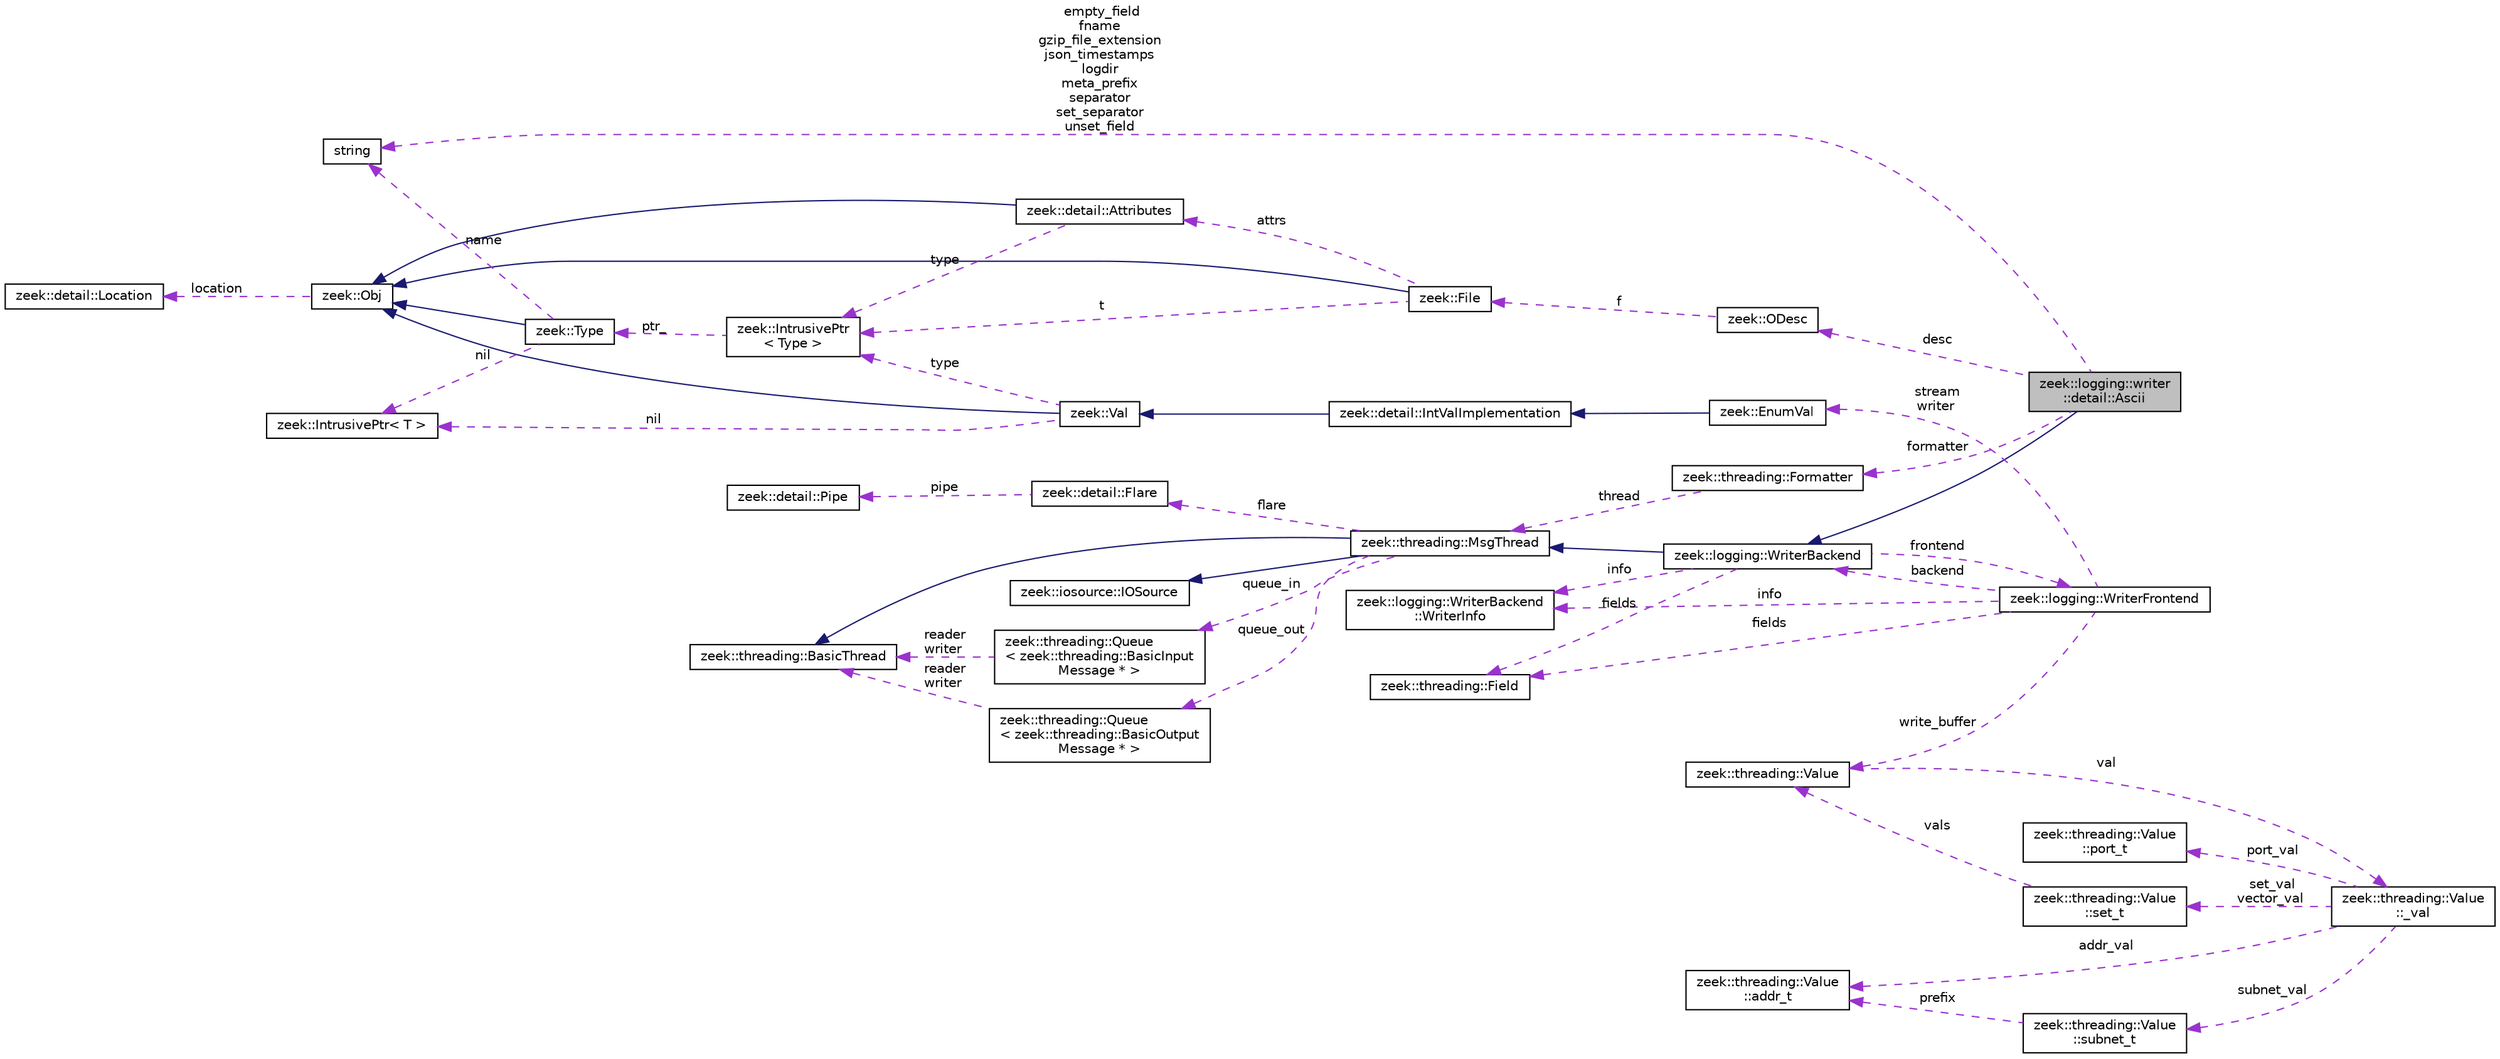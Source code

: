 digraph "zeek::logging::writer::detail::Ascii"
{
 // LATEX_PDF_SIZE
  edge [fontname="Helvetica",fontsize="10",labelfontname="Helvetica",labelfontsize="10"];
  node [fontname="Helvetica",fontsize="10",shape=record];
  rankdir="LR";
  Node1 [label="zeek::logging::writer\l::detail::Ascii",height=0.2,width=0.4,color="black", fillcolor="grey75", style="filled", fontcolor="black",tooltip=" "];
  Node2 -> Node1 [dir="back",color="midnightblue",fontsize="10",style="solid",fontname="Helvetica"];
  Node2 [label="zeek::logging::WriterBackend",height=0.2,width=0.4,color="black", fillcolor="white", style="filled",URL="$dd/d30/classzeek_1_1logging_1_1WriterBackend.html",tooltip=" "];
  Node3 -> Node2 [dir="back",color="midnightblue",fontsize="10",style="solid",fontname="Helvetica"];
  Node3 [label="zeek::threading::MsgThread",height=0.2,width=0.4,color="black", fillcolor="white", style="filled",URL="$d8/d7d/classzeek_1_1threading_1_1MsgThread.html",tooltip=" "];
  Node4 -> Node3 [dir="back",color="midnightblue",fontsize="10",style="solid",fontname="Helvetica"];
  Node4 [label="zeek::threading::BasicThread",height=0.2,width=0.4,color="black", fillcolor="white", style="filled",URL="$d3/dd9/classzeek_1_1threading_1_1BasicThread.html",tooltip=" "];
  Node5 -> Node3 [dir="back",color="midnightblue",fontsize="10",style="solid",fontname="Helvetica"];
  Node5 [label="zeek::iosource::IOSource",height=0.2,width=0.4,color="black", fillcolor="white", style="filled",URL="$da/dea/classzeek_1_1iosource_1_1IOSource.html",tooltip=" "];
  Node6 -> Node3 [dir="back",color="darkorchid3",fontsize="10",style="dashed",label=" queue_in" ,fontname="Helvetica"];
  Node6 [label="zeek::threading::Queue\l\< zeek::threading::BasicInput\lMessage * \>",height=0.2,width=0.4,color="black", fillcolor="white", style="filled",URL="$dd/dd1/classzeek_1_1threading_1_1Queue.html",tooltip=" "];
  Node4 -> Node6 [dir="back",color="darkorchid3",fontsize="10",style="dashed",label=" reader\nwriter" ,fontname="Helvetica"];
  Node7 -> Node3 [dir="back",color="darkorchid3",fontsize="10",style="dashed",label=" queue_out" ,fontname="Helvetica"];
  Node7 [label="zeek::threading::Queue\l\< zeek::threading::BasicOutput\lMessage * \>",height=0.2,width=0.4,color="black", fillcolor="white", style="filled",URL="$dd/dd1/classzeek_1_1threading_1_1Queue.html",tooltip=" "];
  Node4 -> Node7 [dir="back",color="darkorchid3",fontsize="10",style="dashed",label=" reader\nwriter" ,fontname="Helvetica"];
  Node8 -> Node3 [dir="back",color="darkorchid3",fontsize="10",style="dashed",label=" flare" ,fontname="Helvetica"];
  Node8 [label="zeek::detail::Flare",height=0.2,width=0.4,color="black", fillcolor="white", style="filled",URL="$d5/dce/classzeek_1_1detail_1_1Flare.html",tooltip=" "];
  Node9 -> Node8 [dir="back",color="darkorchid3",fontsize="10",style="dashed",label=" pipe" ,fontname="Helvetica"];
  Node9 [label="zeek::detail::Pipe",height=0.2,width=0.4,color="black", fillcolor="white", style="filled",URL="$de/dd5/classzeek_1_1detail_1_1Pipe.html",tooltip=" "];
  Node10 -> Node2 [dir="back",color="darkorchid3",fontsize="10",style="dashed",label=" frontend" ,fontname="Helvetica"];
  Node10 [label="zeek::logging::WriterFrontend",height=0.2,width=0.4,color="black", fillcolor="white", style="filled",URL="$dc/d09/classzeek_1_1logging_1_1WriterFrontend.html",tooltip=" "];
  Node11 -> Node10 [dir="back",color="darkorchid3",fontsize="10",style="dashed",label=" stream\nwriter" ,fontname="Helvetica"];
  Node11 [label="zeek::EnumVal",height=0.2,width=0.4,color="black", fillcolor="white", style="filled",URL="$dc/da0/classzeek_1_1EnumVal.html",tooltip=" "];
  Node12 -> Node11 [dir="back",color="midnightblue",fontsize="10",style="solid",fontname="Helvetica"];
  Node12 [label="zeek::detail::IntValImplementation",height=0.2,width=0.4,color="black", fillcolor="white", style="filled",URL="$db/d72/classzeek_1_1detail_1_1IntValImplementation.html",tooltip=" "];
  Node13 -> Node12 [dir="back",color="midnightblue",fontsize="10",style="solid",fontname="Helvetica"];
  Node13 [label="zeek::Val",height=0.2,width=0.4,color="black", fillcolor="white", style="filled",URL="$de/d49/classzeek_1_1Val.html",tooltip=" "];
  Node14 -> Node13 [dir="back",color="midnightblue",fontsize="10",style="solid",fontname="Helvetica"];
  Node14 [label="zeek::Obj",height=0.2,width=0.4,color="black", fillcolor="white", style="filled",URL="$dd/df1/classzeek_1_1Obj.html",tooltip=" "];
  Node15 -> Node14 [dir="back",color="darkorchid3",fontsize="10",style="dashed",label=" location" ,fontname="Helvetica"];
  Node15 [label="zeek::detail::Location",height=0.2,width=0.4,color="black", fillcolor="white", style="filled",URL="$d5/d1d/classzeek_1_1detail_1_1Location.html",tooltip=" "];
  Node16 -> Node13 [dir="back",color="darkorchid3",fontsize="10",style="dashed",label=" nil" ,fontname="Helvetica"];
  Node16 [label="zeek::IntrusivePtr\< T \>",height=0.2,width=0.4,color="black", fillcolor="white", style="filled",URL="$d6/dba/classzeek_1_1IntrusivePtr.html",tooltip=" "];
  Node17 -> Node13 [dir="back",color="darkorchid3",fontsize="10",style="dashed",label=" type" ,fontname="Helvetica"];
  Node17 [label="zeek::IntrusivePtr\l\< Type \>",height=0.2,width=0.4,color="black", fillcolor="white", style="filled",URL="$d6/dba/classzeek_1_1IntrusivePtr.html",tooltip=" "];
  Node18 -> Node17 [dir="back",color="darkorchid3",fontsize="10",style="dashed",label=" ptr_" ,fontname="Helvetica"];
  Node18 [label="zeek::Type",height=0.2,width=0.4,color="black", fillcolor="white", style="filled",URL="$d0/d4f/classzeek_1_1Type.html",tooltip=" "];
  Node14 -> Node18 [dir="back",color="midnightblue",fontsize="10",style="solid",fontname="Helvetica"];
  Node16 -> Node18 [dir="back",color="darkorchid3",fontsize="10",style="dashed",label=" nil" ,fontname="Helvetica"];
  Node19 -> Node18 [dir="back",color="darkorchid3",fontsize="10",style="dashed",label=" name" ,fontname="Helvetica"];
  Node19 [label="string",height=0.2,width=0.4,color="black", fillcolor="white", style="filled",tooltip=" "];
  Node2 -> Node10 [dir="back",color="darkorchid3",fontsize="10",style="dashed",label=" backend" ,fontname="Helvetica"];
  Node20 -> Node10 [dir="back",color="darkorchid3",fontsize="10",style="dashed",label=" info" ,fontname="Helvetica"];
  Node20 [label="zeek::logging::WriterBackend\l::WriterInfo",height=0.2,width=0.4,color="black", fillcolor="white", style="filled",URL="$d5/db9/structzeek_1_1logging_1_1WriterBackend_1_1WriterInfo.html",tooltip=" "];
  Node21 -> Node10 [dir="back",color="darkorchid3",fontsize="10",style="dashed",label=" fields" ,fontname="Helvetica"];
  Node21 [label="zeek::threading::Field",height=0.2,width=0.4,color="black", fillcolor="white", style="filled",URL="$d8/d69/structzeek_1_1threading_1_1Field.html",tooltip=" "];
  Node22 -> Node10 [dir="back",color="darkorchid3",fontsize="10",style="dashed",label=" write_buffer" ,fontname="Helvetica"];
  Node22 [label="zeek::threading::Value",height=0.2,width=0.4,color="black", fillcolor="white", style="filled",URL="$da/d45/structzeek_1_1threading_1_1Value.html",tooltip=" "];
  Node23 -> Node22 [dir="back",color="darkorchid3",fontsize="10",style="dashed",label=" val" ,fontname="Helvetica"];
  Node23 [label="zeek::threading::Value\l::_val",height=0.2,width=0.4,color="black", fillcolor="white", style="filled",URL="$df/d0e/unionzeek_1_1threading_1_1Value_1_1__val.html",tooltip=" "];
  Node24 -> Node23 [dir="back",color="darkorchid3",fontsize="10",style="dashed",label=" port_val" ,fontname="Helvetica"];
  Node24 [label="zeek::threading::Value\l::port_t",height=0.2,width=0.4,color="black", fillcolor="white", style="filled",URL="$da/d45/structzeek_1_1threading_1_1Value.html#d1/d2d/structzeek_1_1threading_1_1Value_1_1port__t",tooltip=" "];
  Node25 -> Node23 [dir="back",color="darkorchid3",fontsize="10",style="dashed",label=" set_val\nvector_val" ,fontname="Helvetica"];
  Node25 [label="zeek::threading::Value\l::set_t",height=0.2,width=0.4,color="black", fillcolor="white", style="filled",URL="$da/d45/structzeek_1_1threading_1_1Value.html#d0/d39/structzeek_1_1threading_1_1Value_1_1set__t",tooltip="False for optional record fields that are not set."];
  Node22 -> Node25 [dir="back",color="darkorchid3",fontsize="10",style="dashed",label=" vals" ,fontname="Helvetica"];
  Node26 -> Node23 [dir="back",color="darkorchid3",fontsize="10",style="dashed",label=" addr_val" ,fontname="Helvetica"];
  Node26 [label="zeek::threading::Value\l::addr_t",height=0.2,width=0.4,color="black", fillcolor="white", style="filled",URL="$da/d45/structzeek_1_1threading_1_1Value.html#df/dcd/structzeek_1_1threading_1_1Value_1_1addr__t",tooltip=" "];
  Node27 -> Node23 [dir="back",color="darkorchid3",fontsize="10",style="dashed",label=" subnet_val" ,fontname="Helvetica"];
  Node27 [label="zeek::threading::Value\l::subnet_t",height=0.2,width=0.4,color="black", fillcolor="white", style="filled",URL="$da/d45/structzeek_1_1threading_1_1Value.html#dd/d8c/structzeek_1_1threading_1_1Value_1_1subnet__t",tooltip=" "];
  Node26 -> Node27 [dir="back",color="darkorchid3",fontsize="10",style="dashed",label=" prefix" ,fontname="Helvetica"];
  Node20 -> Node2 [dir="back",color="darkorchid3",fontsize="10",style="dashed",label=" info" ,fontname="Helvetica"];
  Node21 -> Node2 [dir="back",color="darkorchid3",fontsize="10",style="dashed",label=" fields" ,fontname="Helvetica"];
  Node19 -> Node1 [dir="back",color="darkorchid3",fontsize="10",style="dashed",label=" empty_field\nfname\ngzip_file_extension\njson_timestamps\nlogdir\nmeta_prefix\nseparator\nset_separator\nunset_field" ,fontname="Helvetica"];
  Node28 -> Node1 [dir="back",color="darkorchid3",fontsize="10",style="dashed",label=" desc" ,fontname="Helvetica"];
  Node28 [label="zeek::ODesc",height=0.2,width=0.4,color="black", fillcolor="white", style="filled",URL="$d9/d2c/classzeek_1_1ODesc.html",tooltip=" "];
  Node29 -> Node28 [dir="back",color="darkorchid3",fontsize="10",style="dashed",label=" f" ,fontname="Helvetica"];
  Node29 [label="zeek::File",height=0.2,width=0.4,color="black", fillcolor="white", style="filled",URL="$da/dee/classzeek_1_1File.html",tooltip=" "];
  Node14 -> Node29 [dir="back",color="midnightblue",fontsize="10",style="solid",fontname="Helvetica"];
  Node17 -> Node29 [dir="back",color="darkorchid3",fontsize="10",style="dashed",label=" t" ,fontname="Helvetica"];
  Node30 -> Node29 [dir="back",color="darkorchid3",fontsize="10",style="dashed",label=" attrs" ,fontname="Helvetica"];
  Node30 [label="zeek::detail::Attributes",height=0.2,width=0.4,color="black", fillcolor="white", style="filled",URL="$da/d09/classzeek_1_1detail_1_1Attributes.html",tooltip=" "];
  Node14 -> Node30 [dir="back",color="midnightblue",fontsize="10",style="solid",fontname="Helvetica"];
  Node17 -> Node30 [dir="back",color="darkorchid3",fontsize="10",style="dashed",label=" type" ,fontname="Helvetica"];
  Node31 -> Node1 [dir="back",color="darkorchid3",fontsize="10",style="dashed",label=" formatter" ,fontname="Helvetica"];
  Node31 [label="zeek::threading::Formatter",height=0.2,width=0.4,color="black", fillcolor="white", style="filled",URL="$d6/d7d/classzeek_1_1threading_1_1Formatter.html",tooltip=" "];
  Node3 -> Node31 [dir="back",color="darkorchid3",fontsize="10",style="dashed",label=" thread" ,fontname="Helvetica"];
}
